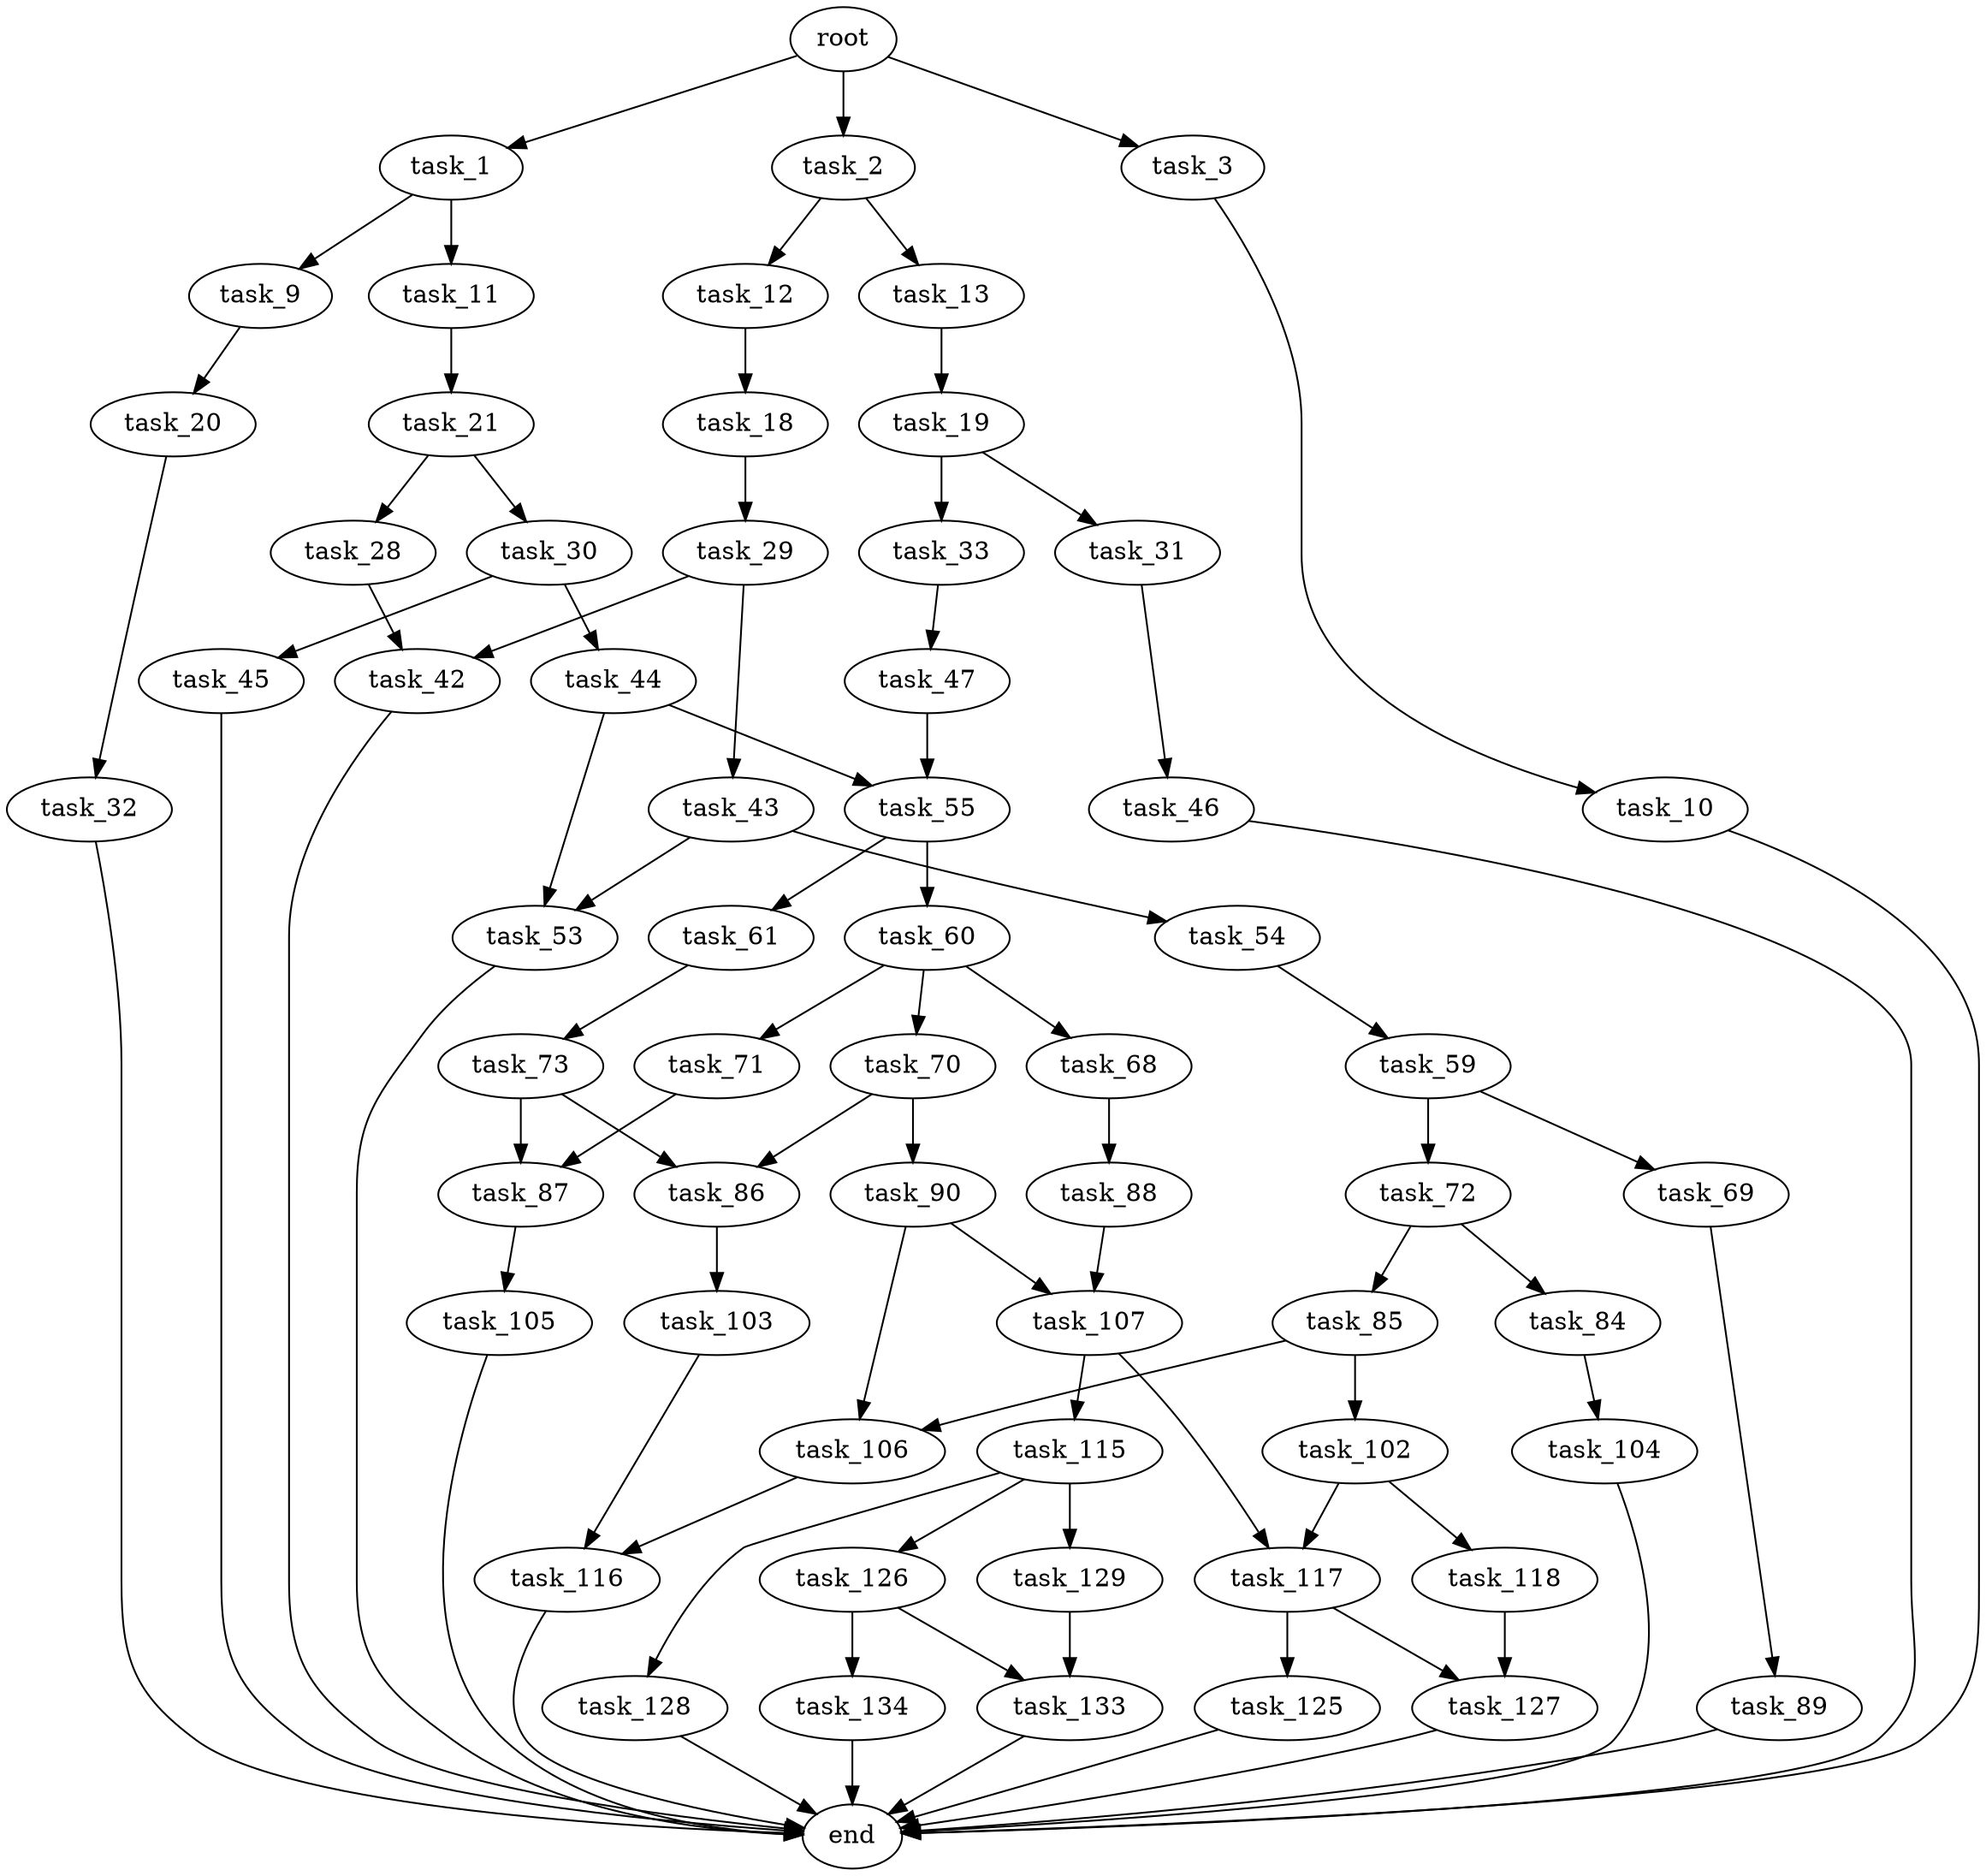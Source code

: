digraph G {
  root [size="0.000000"];
  task_1 [size="549755813888.000000"];
  task_2 [size="8589934592.000000"];
  task_3 [size="31029347377.000000"];
  task_9 [size="1073741824000.000000"];
  task_10 [size="231928233984.000000"];
  task_11 [size="1298378548.000000"];
  task_12 [size="104593424700.000000"];
  task_13 [size="2138008675.000000"];
  task_18 [size="549755813888.000000"];
  task_19 [size="68719476736.000000"];
  task_20 [size="73474353222.000000"];
  task_21 [size="8589934592.000000"];
  task_28 [size="134217728000.000000"];
  task_29 [size="144099505010.000000"];
  task_30 [size="368293445632.000000"];
  task_31 [size="86339266390.000000"];
  task_32 [size="8589934592.000000"];
  task_33 [size="1042446980255.000000"];
  task_42 [size="8866830764.000000"];
  task_43 [size="228791775319.000000"];
  task_44 [size="17359764355.000000"];
  task_45 [size="368293445632.000000"];
  task_46 [size="368293445632.000000"];
  task_47 [size="1526311172.000000"];
  task_53 [size="1992188712.000000"];
  task_54 [size="30456578890.000000"];
  task_55 [size="60696413344.000000"];
  task_59 [size="1073741824000.000000"];
  task_60 [size="8335247166.000000"];
  task_61 [size="1154026533534.000000"];
  task_68 [size="4428314258.000000"];
  task_69 [size="222487804039.000000"];
  task_70 [size="475546482944.000000"];
  task_71 [size="28991029248.000000"];
  task_72 [size="9402596536.000000"];
  task_73 [size="894163137.000000"];
  task_84 [size="4197363610.000000"];
  task_85 [size="549755813888.000000"];
  task_86 [size="50905172703.000000"];
  task_87 [size="419343864994.000000"];
  task_88 [size="1073741824000.000000"];
  task_89 [size="1446749830.000000"];
  task_90 [size="34587098548.000000"];
  task_102 [size="359297958897.000000"];
  task_103 [size="927675700192.000000"];
  task_104 [size="418591375455.000000"];
  task_105 [size="32553032927.000000"];
  task_106 [size="207412864357.000000"];
  task_107 [size="15227153787.000000"];
  task_115 [size="134217728000.000000"];
  task_116 [size="1404195553121.000000"];
  task_117 [size="6937904388.000000"];
  task_118 [size="1094242891.000000"];
  task_125 [size="782757789696.000000"];
  task_126 [size="229296009933.000000"];
  task_127 [size="134217728000.000000"];
  task_128 [size="614187917950.000000"];
  task_129 [size="134217728000.000000"];
  task_133 [size="231928233984.000000"];
  task_134 [size="20682975312.000000"];
  end [size="0.000000"];

  root -> task_1 [size="1.000000"];
  root -> task_2 [size="1.000000"];
  root -> task_3 [size="1.000000"];
  task_1 -> task_9 [size="536870912.000000"];
  task_1 -> task_11 [size="536870912.000000"];
  task_2 -> task_12 [size="33554432.000000"];
  task_2 -> task_13 [size="33554432.000000"];
  task_3 -> task_10 [size="536870912.000000"];
  task_9 -> task_20 [size="838860800.000000"];
  task_10 -> end [size="1.000000"];
  task_11 -> task_21 [size="33554432.000000"];
  task_12 -> task_18 [size="75497472.000000"];
  task_13 -> task_19 [size="33554432.000000"];
  task_18 -> task_29 [size="536870912.000000"];
  task_19 -> task_31 [size="134217728.000000"];
  task_19 -> task_33 [size="134217728.000000"];
  task_20 -> task_32 [size="75497472.000000"];
  task_21 -> task_28 [size="33554432.000000"];
  task_21 -> task_30 [size="33554432.000000"];
  task_28 -> task_42 [size="209715200.000000"];
  task_29 -> task_42 [size="301989888.000000"];
  task_29 -> task_43 [size="301989888.000000"];
  task_30 -> task_44 [size="411041792.000000"];
  task_30 -> task_45 [size="411041792.000000"];
  task_31 -> task_46 [size="75497472.000000"];
  task_32 -> end [size="1.000000"];
  task_33 -> task_47 [size="838860800.000000"];
  task_42 -> end [size="1.000000"];
  task_43 -> task_53 [size="536870912.000000"];
  task_43 -> task_54 [size="536870912.000000"];
  task_44 -> task_53 [size="301989888.000000"];
  task_44 -> task_55 [size="301989888.000000"];
  task_45 -> end [size="1.000000"];
  task_46 -> end [size="1.000000"];
  task_47 -> task_55 [size="33554432.000000"];
  task_53 -> end [size="1.000000"];
  task_54 -> task_59 [size="33554432.000000"];
  task_55 -> task_60 [size="134217728.000000"];
  task_55 -> task_61 [size="134217728.000000"];
  task_59 -> task_69 [size="838860800.000000"];
  task_59 -> task_72 [size="838860800.000000"];
  task_60 -> task_68 [size="536870912.000000"];
  task_60 -> task_70 [size="536870912.000000"];
  task_60 -> task_71 [size="536870912.000000"];
  task_61 -> task_73 [size="838860800.000000"];
  task_68 -> task_88 [size="209715200.000000"];
  task_69 -> task_89 [size="209715200.000000"];
  task_70 -> task_86 [size="301989888.000000"];
  task_70 -> task_90 [size="301989888.000000"];
  task_71 -> task_87 [size="75497472.000000"];
  task_72 -> task_84 [size="209715200.000000"];
  task_72 -> task_85 [size="209715200.000000"];
  task_73 -> task_86 [size="33554432.000000"];
  task_73 -> task_87 [size="33554432.000000"];
  task_84 -> task_104 [size="75497472.000000"];
  task_85 -> task_102 [size="536870912.000000"];
  task_85 -> task_106 [size="536870912.000000"];
  task_86 -> task_103 [size="75497472.000000"];
  task_87 -> task_105 [size="411041792.000000"];
  task_88 -> task_107 [size="838860800.000000"];
  task_89 -> end [size="1.000000"];
  task_90 -> task_106 [size="838860800.000000"];
  task_90 -> task_107 [size="838860800.000000"];
  task_102 -> task_117 [size="679477248.000000"];
  task_102 -> task_118 [size="679477248.000000"];
  task_103 -> task_116 [size="679477248.000000"];
  task_104 -> end [size="1.000000"];
  task_105 -> end [size="1.000000"];
  task_106 -> task_116 [size="301989888.000000"];
  task_107 -> task_115 [size="301989888.000000"];
  task_107 -> task_117 [size="301989888.000000"];
  task_115 -> task_126 [size="209715200.000000"];
  task_115 -> task_128 [size="209715200.000000"];
  task_115 -> task_129 [size="209715200.000000"];
  task_116 -> end [size="1.000000"];
  task_117 -> task_125 [size="209715200.000000"];
  task_117 -> task_127 [size="209715200.000000"];
  task_118 -> task_127 [size="33554432.000000"];
  task_125 -> end [size="1.000000"];
  task_126 -> task_133 [size="301989888.000000"];
  task_126 -> task_134 [size="301989888.000000"];
  task_127 -> end [size="1.000000"];
  task_128 -> end [size="1.000000"];
  task_129 -> task_133 [size="209715200.000000"];
  task_133 -> end [size="1.000000"];
  task_134 -> end [size="1.000000"];
}
